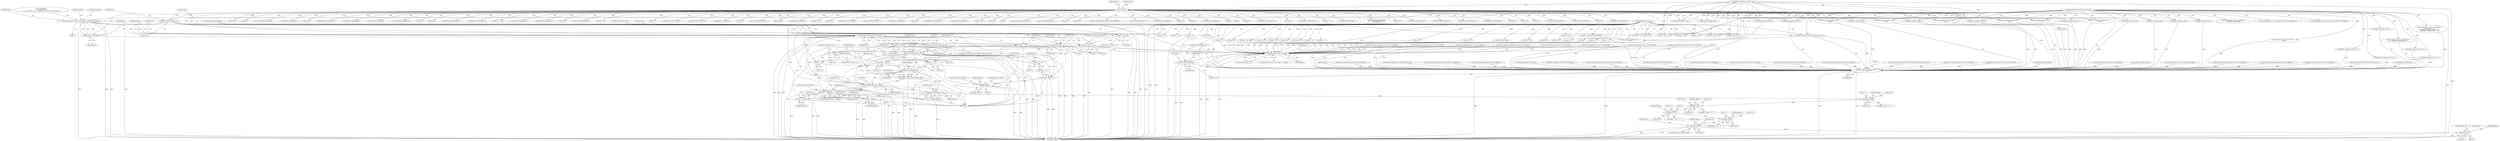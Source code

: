 digraph "0_tcpdump_ffde45acf3348f8353fb4064a1b21683ee6b5ddf@pointer" {
"1002804" [label="(Call,bgp_attr_print(ndo, atype, tptr, alen))"];
"1002667" [label="(Call,as_printf(ndo, astostr, sizeof(astostr), EXTRACT_32BITS(tptr)))"];
"1000126" [label="(MethodParameterIn,netdissect_options *ndo)"];
"1002672" [label="(Call,EXTRACT_32BITS(tptr))"];
"1000142" [label="(Call,tptr = pptr)"];
"1000128" [label="(MethodParameterIn,const u_char *pptr)"];
"1002652" [label="(Call,ND_TCHECK2(tptr[0], 4))"];
"1002744" [label="(Call,tok2str(bgp_attr_values,\n                                      \"Unknown Attribute\", atype))"];
"1002700" [label="(Call,atype = *(tptr + 1))"];
"1000127" [label="(MethodParameterIn,u_int atype)"];
"1002732" [label="(Call,tptr += alenlen)"];
"1002723" [label="(Call,len < alenlen)"];
"1002709" [label="(Call,len -= 2)"];
"1002692" [label="(Call,len < 2)"];
"1002814" [label="(Call,len -= alen)"];
"1002804" [label="(Call,bgp_attr_print(ndo, atype, tptr, alen))"];
"1002717" [label="(Call,ND_TCHECK2(tptr[0], alenlen))"];
"1002714" [label="(Call,bgp_attr_lenlen(aflags, tptr))"];
"1002696" [label="(Call,aflags = *tptr)"];
"1002686" [label="(Call,ND_TCHECK2(tptr[0], 2))"];
"1002811" [label="(Call,tptr += alen)"];
"1002674" [label="(Call,tptr+=4)"];
"1002706" [label="(Call,tptr += 2)"];
"1002712" [label="(Call,alenlen = bgp_attr_lenlen(aflags, tptr))"];
"1002727" [label="(Call,alen = bgp_attr_len(aflags, tptr))"];
"1002729" [label="(Call,bgp_attr_len(aflags, tptr))"];
"1002735" [label="(Call,len -= alenlen)"];
"1000129" [label="(MethodParameterIn,u_int len)"];
"1002677" [label="(Call,len -=4)"];
"1002658" [label="(Call,len < 4)"];
"1002803" [label="(Call,!bgp_attr_print(ndo, atype, tptr, alen))"];
"1002901" [label="(Call,ndo->ndo_vflag > 1 && len)"];
"1002909" [label="(Call,ND_TCHECK2(*pptr,len))"];
"1002913" [label="(Call,print_unknown_data(ndo, pptr, \"\n\t    \", len))"];
"1002761" [label="(Call,aflags & 0x80)"];
"1002768" [label="(Call,aflags & 0x40)"];
"1002775" [label="(Call,aflags & 0x20)"];
"1002781" [label="(Call,aflags & 0x10)"];
"1002787" [label="(Call,aflags & 0xf)"];
"1002795" [label="(Call,aflags & 0xf)"];
"1002703" [label="(Call,tptr + 1)"];
"1002804" [label="(Call,bgp_attr_print(ndo, atype, tptr, alen))"];
"1002358" [label="(Call,tptr+3)"];
"1002703" [label="(Call,tptr + 1)"];
"1002700" [label="(Call,atype = *(tptr + 1))"];
"1002769" [label="(Identifier,aflags)"];
"1002778" [label="(Literal,\"P\")"];
"1002783" [label="(Literal,0x10)"];
"1002915" [label="(Identifier,pptr)"];
"1002901" [label="(Call,ndo->ndo_vflag > 1 && len)"];
"1002062" [label="(Call,decode_multicast_vpn(ndo, tptr, buf, sizeof(buf)))"];
"1002788" [label="(Identifier,aflags)"];
"1000391" [label="(Call,len == 6)"];
"1002710" [label="(Identifier,len)"];
"1002095" [label="(Call,tptr-3)"];
"1000401" [label="(Call,as_printf(ndo, astostr, sizeof(astostr), EXTRACT_16BITS(tptr)))"];
"1002740" [label="(Identifier,ndo)"];
"1002661" [label="(ControlStructure,goto trunc;)"];
"1002806" [label="(Identifier,atype)"];
"1000909" [label="(Call,ip6addr_string(ndo, tptr+BGP_VPN_RD_LEN))"];
"1002556" [label="(Call,print_unknown_data(ndo, tptr, \"\n\t      \", tlen))"];
"1001862" [label="(Call,decode_labeled_prefix6(ndo, tptr, len, buf, sizeof(buf)))"];
"1002908" [label="(Block,)"];
"1001998" [label="(Call,decode_labeled_vpn_clnp_prefix(ndo, tptr, buf, sizeof(buf)))"];
"1001966" [label="(Call,decode_clnp_prefix(ndo, tptr, buf, sizeof(buf)))"];
"1002767" [label="(Call,aflags & 0x40 ? \"T\" : \"\")"];
"1002786" [label="(ControlStructure,if (aflags & 0xf))"];
"1000180" [label="(Call,len % 2)"];
"1002693" [label="(Identifier,len)"];
"1002894" [label="(Call,print_unknown_data(ndo, pptr, \"\n\t    \", len))"];
"1002760" [label="(Call,aflags & 0x80 ? \"O\" : \"\")"];
"1000127" [label="(MethodParameterIn,u_int atype)"];
"1002762" [label="(Identifier,aflags)"];
"1001073" [label="(Call,ND_TCHECK2(tptr[0], tlen))"];
"1000622" [label="(Call,EXTRACT_16BITS(tptr))"];
"1002436" [label="(Call,tptr+2)"];
"1002566" [label="(Call,tlen = len)"];
"1002113" [label="(Call,print_unknown_data(ndo, tptr-3, \"\n\t    \", tlen))"];
"1000362" [label="(Call,len != 0)"];
"1002768" [label="(Call,aflags & 0x40)"];
"1002695" [label="(ControlStructure,goto trunc;)"];
"1002140" [label="(Call,len % 8)"];
"1002639" [label="(Call,print_unknown_data(ndo, tptr,\"\n\t      \", length))"];
"1002435" [label="(Call,EXTRACT_24BITS(tptr+2))"];
"1002669" [label="(Identifier,astostr)"];
"1002852" [label="(Call,EXTRACT_32BITS(tptr))"];
"1002529" [label="(Call,ND_TCHECK2(tptr[0], 8))"];
"1002694" [label="(Literal,2)"];
"1000376" [label="(Call,len != 8)"];
"1001170" [label="(Call,tptr - pptr)"];
"1000573" [label="(Call,len % 4)"];
"1001432" [label="(Call,decode_labeled_prefix6(ndo, tptr, len, buf, sizeof(buf)))"];
"1000977" [label="(Call,isonsap_string(ndo, tptr, tlen))"];
"1002743" [label="(Block,)"];
"1002509" [label="(Call,ND_TCHECK2(tptr[0], 8))"];
"1002722" [label="(ControlStructure,if (len < alenlen))"];
"1002312" [label="(Call,tptr+6)"];
"1000128" [label="(MethodParameterIn,const u_char *pptr)"];
"1002724" [label="(Identifier,len)"];
"1002247" [label="(Call,tptr+2)"];
"1002780" [label="(Call,aflags & 0x10 ? \"E\" : \"\")"];
"1002923" [label="(MethodReturn,RET)"];
"1002250" [label="(Call,EXTRACT_16BITS(tptr+6))"];
"1002701" [label="(Identifier,atype)"];
"1002372" [label="(Call,EXTRACT_16BITS(tptr+2))"];
"1000815" [label="(Call,ipaddr_string(ndo, tptr+BGP_VPN_RD_LEN))"];
"1001568" [label="(Call,decode_labeled_vpn_clnp_prefix(ndo, tptr, buf, sizeof(buf)))"];
"1001097" [label="(Call,tptr += tlen)"];
"1002824" [label="(Call,len % 12)"];
"1001625" [label="(Call,tptr = pptr + len)"];
"1002223" [label="(Call,ipaddr_string(ndo, tptr+2))"];
"1002697" [label="(Identifier,aflags)"];
"1002451" [label="(Call,ND_TCHECK2(tptr[0], 8))"];
"1002574" [label="(Call,ND_TCHECK2(tptr[0], 3))"];
"1002678" [label="(Identifier,len)"];
"1002207" [label="(Call,ipaddr_string(ndo, tptr+4))"];
"1002373" [label="(Call,tptr+2)"];
"1000436" [label="(Call,len != 8)"];
"1002764" [label="(Literal,\"O\")"];
"1002682" [label="(Block,)"];
"1000153" [label="(Call,len != 1)"];
"1002302" [label="(Call,ipaddr_string(ndo, tptr+2))"];
"1001682" [label="(Call,len == BGP_MP_NLRI_MINSIZE)"];
"1001038" [label="(Call,ipaddr_string(ndo, tptr+BGP_VPN_RD_LEN+4))"];
"1000615" [label="(Call,ND_TCHECK2(tptr[0], 3))"];
"1001822" [label="(Call,decode_prefix6(ndo, tptr, len, buf, sizeof(buf)))"];
"1002732" [label="(Call,tptr += alenlen)"];
"1000542" [label="(Call,tptr +=4)"];
"1000206" [label="(Call,tptr < pptr + len)"];
"1002812" [label="(Identifier,tptr)"];
"1002873" [label="(Call,len -= 12)"];
"1002814" [label="(Call,len -= alen)"];
"1002816" [label="(Identifier,alen)"];
"1002652" [label="(Call,ND_TCHECK2(tptr[0], 4))"];
"1002319" [label="(Call,tptr+7)"];
"1002838" [label="(Call,len > 0)"];
"1002203" [label="(Call,EXTRACT_32BITS(tptr+4))"];
"1002412" [label="(Call,ND_TCHECK2(tptr[0], 5))"];
"1002713" [label="(Identifier,alenlen)"];
"1000461" [label="(Call,EXTRACT_32BITS(tptr))"];
"1002290" [label="(Call,tptr+2)"];
"1000421" [label="(Call,as_printf(ndo, astostr, sizeof(astostr),\n\t\t\tEXTRACT_32BITS(tptr)))"];
"1000587" [label="(Call,ND_TCHECK2(tptr[0], 4))"];
"1002723" [label="(Call,len < alenlen)"];
"1002520" [label="(Call,ipaddr_string(ndo, tptr))"];
"1002745" [label="(Identifier,bgp_attr_values)"];
"1000144" [label="(Identifier,pptr)"];
"1001649" [label="(Call,EXTRACT_16BITS(tptr))"];
"1002774" [label="(Call,aflags & 0x20 ? \"P\" : \"\")"];
"1001750" [label="(Call,decode_labeled_prefix4(ndo, tptr, len, buf, sizeof(buf)))"];
"1002706" [label="(Call,tptr += 2)"];
"1002811" [label="(Call,tptr += alen)"];
"1001536" [label="(Call,decode_clnp_prefix(ndo, tptr, buf, sizeof(buf)))"];
"1001296" [label="(Call,decode_rt_routing_info(ndo, tptr, buf, sizeof(buf)))"];
"1002790" [label="(Call,ND_PRINT((ndo, \"+%x\", aflags & 0xf)))"];
"1001696" [label="(Call,tptr - pptr)"];
"1002125" [label="(Call,pptr + len)"];
"1002691" [label="(ControlStructure,if (len < 2))"];
"1002727" [label="(Call,alen = bgp_attr_len(aflags, tptr))"];
"1002737" [label="(Identifier,alenlen)"];
"1001264" [label="(Call,decode_labeled_vpn_prefix4(ndo, tptr, buf, sizeof(buf)))"];
"1002784" [label="(Literal,\"E\")"];
"1000428" [label="(Call,ipaddr_string(ndo, tptr + 4))"];
"1001472" [label="(Call,decode_labeled_vpn_prefix6(ndo, tptr, buf, sizeof(buf)))"];
"1002382" [label="(Call,print_unknown_data(ndo, tptr, \"\n\t      \", 8))"];
"1002440" [label="(Call,tptr +=5)"];
"1002675" [label="(Identifier,tptr)"];
"1002670" [label="(Call,sizeof(astostr))"];
"1000150" [label="(Block,)"];
"1000200" [label="(Call,bgp_attr_get_as_size(ndo, atype, pptr, len))"];
"1002199" [label="(Call,tptr+2)"];
"1002785" [label="(Literal,\"\")"];
"1000493" [label="(Call,EXTRACT_32BITS(tptr))"];
"1002746" [label="(Literal,\"Unknown Attribute\")"];
"1002916" [label="(Literal,\"\n\t    \")"];
"1002155" [label="(Call,ND_TCHECK2(tptr[0], 2))"];
"1002717" [label="(Call,ND_TCHECK2(tptr[0], alenlen))"];
"1002677" [label="(Call,len -=4)"];
"1001018" [label="(Call,isonsap_string(ndo, tptr+BGP_VPN_RD_LEN,tlen-BGP_VPN_RD_LEN))"];
"1002698" [label="(Call,*tptr)"];
"1001328" [label="(Call,decode_multicast_vpn(ndo, tptr, buf, sizeof(buf)))"];
"1002765" [label="(Literal,\"\")"];
"1002793" [label="(Block,)"];
"1002796" [label="(Identifier,aflags)"];
"1002808" [label="(Identifier,alen)"];
"1001934" [label="(Call,decode_labeled_vpn_l2(ndo, tptr, buf, sizeof(buf)))"];
"1002744" [label="(Call,tok2str(bgp_attr_values,\n                                      \"Unknown Attribute\", atype))"];
"1002288" [label="(Call,ipaddr_string(ndo, tptr+2))"];
"1002787" [label="(Call,aflags & 0xf)"];
"1000682" [label="(Call,print_unknown_data(ndo, tptr, \"\n\t    \", tlen))"];
"1002747" [label="(Identifier,atype)"];
"1000357" [label="(Call,EXTRACT_32BITS(tptr))"];
"1002803" [label="(Call,!bgp_attr_print(ndo, atype, tptr, alen))"];
"1002805" [label="(Identifier,ndo)"];
"1000143" [label="(Identifier,tptr)"];
"1002225" [label="(Call,tptr+2)"];
"1002246" [label="(Call,EXTRACT_32BITS(tptr+2))"];
"1000126" [label="(MethodParameterIn,netdissect_options *ndo)"];
"1000373" [label="(Call,len != 6)"];
"1002690" [label="(Literal,2)"];
"1002736" [label="(Identifier,len)"];
"1002900" [label="(ControlStructure,if (ndo->ndo_vflag > 1 && len))"];
"1001184" [label="(Call,decode_prefix4(ndo, tptr, len, buf, sizeof(buf)))"];
"1002763" [label="(Literal,0x80)"];
"1002472" [label="(Call,ND_TCHECK2(tptr[0], 8))"];
"1002815" [label="(Identifier,len)"];
"1002681" [label="(Identifier,len)"];
"1002391" [label="(Call,tptr +=8)"];
"1001694" [label="(Call,len - (tptr - pptr))"];
"1002907" [label="(Identifier,len)"];
"1002261" [label="(Call,tptr+2)"];
"1000130" [label="(Block,)"];
"1000385" [label="(Call,ND_TCHECK2(tptr[0], len))"];
"1002656" [label="(Literal,4)"];
"1000142" [label="(Call,tptr = pptr)"];
"1000312" [label="(Call,len != 4)"];
"1000767" [label="(Call,ipaddr_string(ndo, tptr))"];
"1000463" [label="(Call,ipaddr_string(ndo, tptr + 4))"];
"1002912" [label="(Identifier,len)"];
"1002807" [label="(Identifier,tptr)"];
"1002486" [label="(Call,ipaddr_string(ndo, tptr+4))"];
"1000663" [label="(Call,ND_TCHECK2(tptr[0], tlen))"];
"1000486" [label="(Call,ND_TCHECK2(tptr[0], 4))"];
"1002653" [label="(Call,tptr[0])"];
"1002810" [label="(Literal,0)"];
"1002304" [label="(Call,tptr+2)"];
"1002586" [label="(Call,tptr+1)"];
"1002775" [label="(Call,aflags & 0x20)"];
"1002241" [label="(Call,as_printf(ndo, astostr, sizeof(astostr),\n\t\t\t    EXTRACT_32BITS(tptr+2)))"];
"1002686" [label="(Call,ND_TCHECK2(tptr[0], 2))"];
"1002465" [label="(Call,ipaddr_string(ndo, tptr+4))"];
"1002705" [label="(Literal,1)"];
"1001642" [label="(Call,ND_TCHECK2(tptr[0], BGP_MP_NLRI_MINSIZE))"];
"1002493" [label="(Call,ND_TCHECK2(tptr[0], 4))"];
"1002725" [label="(Identifier,alenlen)"];
"1000426" [label="(Call,EXTRACT_32BITS(tptr))"];
"1002664" [label="(Identifier,ndo)"];
"1002911" [label="(Identifier,pptr)"];
"1002910" [label="(Call,*pptr)"];
"1002251" [label="(Call,tptr+6)"];
"1002402" [label="(Call,tptr+1)"];
"1002914" [label="(Identifier,ndo)"];
"1002917" [label="(Identifier,len)"];
"1002781" [label="(Call,aflags & 0x10)"];
"1000129" [label="(MethodParameterIn,u_int len)"];
"1002711" [label="(Literal,2)"];
"1000190" [label="(Call,!len)"];
"1002749" [label="(Identifier,atype)"];
"1000408" [label="(Call,ipaddr_string(ndo, tptr + 2))"];
"1001092" [label="(Call,print_unknown_data(ndo, tptr, \"\n\t    \", tlen))"];
"1002503" [label="(Call,ipaddr_string(ndo, tptr))"];
"1000208" [label="(Call,pptr + len)"];
"1000548" [label="(Call,len != 4)"];
"1002462" [label="(Call,ipaddr_string(ndo, tptr))"];
"1002733" [label="(Identifier,tptr)"];
"1002409" [label="(Call,tlen = len)"];
"1000406" [label="(Call,EXTRACT_16BITS(tptr))"];
"1001710" [label="(Call,decode_prefix4(ndo, tptr, len, buf, sizeof(buf)))"];
"1002644" [label="(Call,tptr += length)"];
"1001392" [label="(Call,decode_prefix6(ndo, tptr, len, buf, sizeof(buf)))"];
"1002679" [label="(Literal,4)"];
"1002704" [label="(Identifier,tptr)"];
"1001617" [label="(Call,print_unknown_data(ndo, tptr, \"\n\t    \", tlen))"];
"1002353" [label="(Call,tptr+2)"];
"1002792" [label="(Identifier,ndo)"];
"1002913" [label="(Call,print_unknown_data(ndo, pptr, \"\n\t    \", len))"];
"1002865" [label="(Call,len > 12)"];
"1002718" [label="(Call,tptr[0])"];
"1002672" [label="(Call,EXTRACT_32BITS(tptr))"];
"1002729" [label="(Call,bgp_attr_len(aflags, tptr))"];
"1001360" [label="(Call,decode_mdt_vpn_nlri(ndo, tptr, buf, sizeof(buf)))"];
"1002228" [label="(Call,EXTRACT_16BITS(tptr+6))"];
"1002708" [label="(Literal,2)"];
"1000955" [label="(Call,ipaddr_string(ndo, tptr))"];
"1002772" [label="(Literal,\"\")"];
"1002665" [label="(Block,)"];
"1001224" [label="(Call,decode_labeled_prefix4(ndo, tptr, len, buf, sizeof(buf)))"];
"1002731" [label="(Identifier,tptr)"];
"1002821" [label="(Call,len == 0)"];
"1002696" [label="(Call,aflags = *tptr)"];
"1002797" [label="(Literal,0xf)"];
"1002800" [label="(Identifier,ndo)"];
"1002770" [label="(Literal,0x40)"];
"1002707" [label="(Identifier,tptr)"];
"1002668" [label="(Identifier,ndo)"];
"1002335" [label="(Call,tptr+6)"];
"1000338" [label="(Call,len != 4)"];
"1000146" [label="(Identifier,tlen)"];
"1002260" [label="(Call,EXTRACT_32BITS(tptr+2))"];
"1002909" [label="(Call,ND_TCHECK2(*pptr,len))"];
"1002659" [label="(Identifier,len)"];
"1002687" [label="(Call,tptr[0])"];
"1002540" [label="(Call,ipaddr_string(ndo, tptr))"];
"1001627" [label="(Call,pptr + len)"];
"1002709" [label="(Call,len -= 2)"];
"1002657" [label="(ControlStructure,if (len < 4))"];
"1002589" [label="(Call,tptr += 3)"];
"1002673" [label="(Identifier,tptr)"];
"1001504" [label="(Call,decode_labeled_vpn_l2(ndo, tptr, buf, sizeof(buf)))"];
"1000456" [label="(Call,as_printf(ndo, astostr, sizeof(astostr), EXTRACT_32BITS(tptr)))"];
"1002162" [label="(Call,EXTRACT_16BITS(tptr))"];
"1002658" [label="(Call,len < 4)"];
"1002902" [label="(Call,ndo->ndo_vflag > 1)"];
"1002777" [label="(Literal,0x20)"];
"1002676" [label="(Literal,4)"];
"1000471" [label="(Call,len % 4)"];
"1002702" [label="(Call,*(tptr + 1))"];
"1002919" [label="(Literal,1)"];
"1000170" [label="(Call,tok2str(bgp_origin_values,\n\t\t\t\t\t\t\"Unknown Origin Typecode\",\n\t\t\t\t\t\ttptr[0]))"];
"1000145" [label="(Call,tlen=len)"];
"1002204" [label="(Call,tptr+4)"];
"1002715" [label="(Identifier,aflags)"];
"1000347" [label="(Call,ND_TCHECK2(tptr[0], 4))"];
"1000557" [label="(Call,ND_TCHECK2(tptr[0], 4))"];
"1002662" [label="(Call,ND_PRINT((ndo, \"\n\t    Origin AS: %s\",\n\t\t    as_printf(ndo, astostr, sizeof(astostr), EXTRACT_32BITS(tptr)))))"];
"1002714" [label="(Call,bgp_attr_lenlen(aflags, tptr))"];
"1002483" [label="(Call,ipaddr_string(ndo, tptr))"];
"1002585" [label="(Call,EXTRACT_16BITS(tptr+1))"];
"1002730" [label="(Identifier,aflags)"];
"1002198" [label="(Call,EXTRACT_16BITS(tptr+2))"];
"1002716" [label="(Identifier,tptr)"];
"1002726" [label="(ControlStructure,goto trunc;)"];
"1002735" [label="(Call,len -= alenlen)"];
"1000258" [label="(Call,as_printf(ndo, astostr, sizeof(astostr),\n\t\t\t\tas_size == 2 ?\n\t\t\t\tEXTRACT_16BITS(&tptr[2 + i]) :\n\t\t\t\tEXTRACT_32BITS(&tptr[2 + i])))"];
"1001790" [label="(Call,decode_labeled_vpn_prefix4(ndo, tptr, buf, sizeof(buf)))"];
"1002719" [label="(Identifier,tptr)"];
"1001902" [label="(Call,decode_labeled_vpn_prefix6(ndo, tptr, buf, sizeof(buf)))"];
"1002123" [label="(Call,tptr = pptr + len)"];
"1001168" [label="(Call,len - (tptr - pptr))"];
"1002728" [label="(Identifier,alen)"];
"1002667" [label="(Call,as_printf(ndo, astostr, sizeof(astostr), EXTRACT_32BITS(tptr)))"];
"1002721" [label="(Identifier,alenlen)"];
"1002712" [label="(Call,alenlen = bgp_attr_lenlen(aflags, tptr))"];
"1002789" [label="(Literal,0xf)"];
"1002795" [label="(Call,aflags & 0xf)"];
"1002802" [label="(ControlStructure,if (!bgp_attr_print(ndo, atype, tptr, alen)))"];
"1002030" [label="(Call,decode_mdt_vpn_nlri(ndo, tptr, buf, sizeof(buf)))"];
"1002771" [label="(Literal,\"T\")"];
"1002782" [label="(Identifier,aflags)"];
"1002329" [label="(Call,tptr+6)"];
"1002674" [label="(Call,tptr+=4)"];
"1002692" [label="(Call,len < 2)"];
"1002761" [label="(Call,aflags & 0x80)"];
"1002779" [label="(Literal,\"\")"];
"1000598" [label="(Call,ipaddr_string(ndo, tptr))"];
"1002209" [label="(Call,tptr+4)"];
"1002362" [label="(Call,tptr+4)"];
"1002660" [label="(Literal,4)"];
"1000445" [label="(Call,ND_TCHECK2(tptr[0], 8))"];
"1000321" [label="(Call,ND_TCHECK2(tptr[0], 4))"];
"1001058" [label="(Call,ip6addr_string(ndo, tptr+BGP_VPN_RD_LEN+3))"];
"1002229" [label="(Call,tptr+6)"];
"1002361" [label="(Call,EXTRACT_16BITS(tptr+4))"];
"1002776" [label="(Identifier,aflags)"];
"1000331" [label="(Call,ipaddr_string(ndo, tptr))"];
"1000861" [label="(Call,ip6addr_string(ndo, tptr))"];
"1000567" [label="(Call,ipaddr_string(ndo, tptr))"];
"1002813" [label="(Identifier,alen)"];
"1002878" [label="(Call,ND_TCHECK2(*pptr,len))"];
"1002734" [label="(Identifier,alenlen)"];
"1002804" -> "1002803"  [label="AST: "];
"1002804" -> "1002808"  [label="CFG: "];
"1002805" -> "1002804"  [label="AST: "];
"1002806" -> "1002804"  [label="AST: "];
"1002807" -> "1002804"  [label="AST: "];
"1002808" -> "1002804"  [label="AST: "];
"1002803" -> "1002804"  [label="CFG: "];
"1002804" -> "1002923"  [label="DDG: "];
"1002804" -> "1002923"  [label="DDG: "];
"1002804" -> "1002923"  [label="DDG: "];
"1002804" -> "1002923"  [label="DDG: "];
"1002804" -> "1002803"  [label="DDG: "];
"1002804" -> "1002803"  [label="DDG: "];
"1002804" -> "1002803"  [label="DDG: "];
"1002804" -> "1002803"  [label="DDG: "];
"1002667" -> "1002804"  [label="DDG: "];
"1000126" -> "1002804"  [label="DDG: "];
"1002744" -> "1002804"  [label="DDG: "];
"1000127" -> "1002804"  [label="DDG: "];
"1002732" -> "1002804"  [label="DDG: "];
"1002717" -> "1002804"  [label="DDG: "];
"1002727" -> "1002804"  [label="DDG: "];
"1002804" -> "1002811"  [label="DDG: "];
"1002804" -> "1002811"  [label="DDG: "];
"1002804" -> "1002814"  [label="DDG: "];
"1002804" -> "1002913"  [label="DDG: "];
"1002667" -> "1002665"  [label="AST: "];
"1002667" -> "1002672"  [label="CFG: "];
"1002668" -> "1002667"  [label="AST: "];
"1002669" -> "1002667"  [label="AST: "];
"1002670" -> "1002667"  [label="AST: "];
"1002672" -> "1002667"  [label="AST: "];
"1002662" -> "1002667"  [label="CFG: "];
"1002667" -> "1002923"  [label="DDG: "];
"1002667" -> "1002923"  [label="DDG: "];
"1002667" -> "1002923"  [label="DDG: "];
"1002667" -> "1002923"  [label="DDG: "];
"1000126" -> "1002667"  [label="DDG: "];
"1002672" -> "1002667"  [label="DDG: "];
"1002667" -> "1002913"  [label="DDG: "];
"1000126" -> "1000125"  [label="AST: "];
"1000126" -> "1002923"  [label="DDG: "];
"1000126" -> "1000200"  [label="DDG: "];
"1000126" -> "1000258"  [label="DDG: "];
"1000126" -> "1000331"  [label="DDG: "];
"1000126" -> "1000401"  [label="DDG: "];
"1000126" -> "1000408"  [label="DDG: "];
"1000126" -> "1000421"  [label="DDG: "];
"1000126" -> "1000428"  [label="DDG: "];
"1000126" -> "1000456"  [label="DDG: "];
"1000126" -> "1000463"  [label="DDG: "];
"1000126" -> "1000567"  [label="DDG: "];
"1000126" -> "1000598"  [label="DDG: "];
"1000126" -> "1000682"  [label="DDG: "];
"1000126" -> "1001092"  [label="DDG: "];
"1000126" -> "1001617"  [label="DDG: "];
"1000126" -> "1002113"  [label="DDG: "];
"1000126" -> "1002207"  [label="DDG: "];
"1000126" -> "1002223"  [label="DDG: "];
"1000126" -> "1002241"  [label="DDG: "];
"1000126" -> "1002288"  [label="DDG: "];
"1000126" -> "1002302"  [label="DDG: "];
"1000126" -> "1002382"  [label="DDG: "];
"1000126" -> "1002462"  [label="DDG: "];
"1000126" -> "1002465"  [label="DDG: "];
"1000126" -> "1002483"  [label="DDG: "];
"1000126" -> "1002486"  [label="DDG: "];
"1000126" -> "1002503"  [label="DDG: "];
"1000126" -> "1002520"  [label="DDG: "];
"1000126" -> "1002540"  [label="DDG: "];
"1000126" -> "1002556"  [label="DDG: "];
"1000126" -> "1002639"  [label="DDG: "];
"1000126" -> "1002894"  [label="DDG: "];
"1000126" -> "1002913"  [label="DDG: "];
"1002672" -> "1002673"  [label="CFG: "];
"1002673" -> "1002672"  [label="AST: "];
"1000142" -> "1002672"  [label="DDG: "];
"1002652" -> "1002672"  [label="DDG: "];
"1002672" -> "1002674"  [label="DDG: "];
"1000142" -> "1000130"  [label="AST: "];
"1000142" -> "1000144"  [label="CFG: "];
"1000143" -> "1000142"  [label="AST: "];
"1000144" -> "1000142"  [label="AST: "];
"1000146" -> "1000142"  [label="CFG: "];
"1000142" -> "1002923"  [label="DDG: "];
"1000142" -> "1002923"  [label="DDG: "];
"1000128" -> "1000142"  [label="DDG: "];
"1000142" -> "1000170"  [label="DDG: "];
"1000142" -> "1000206"  [label="DDG: "];
"1000142" -> "1000321"  [label="DDG: "];
"1000142" -> "1000331"  [label="DDG: "];
"1000142" -> "1000347"  [label="DDG: "];
"1000142" -> "1000357"  [label="DDG: "];
"1000142" -> "1000385"  [label="DDG: "];
"1000142" -> "1000406"  [label="DDG: "];
"1000142" -> "1000426"  [label="DDG: "];
"1000142" -> "1000445"  [label="DDG: "];
"1000142" -> "1000461"  [label="DDG: "];
"1000142" -> "1000486"  [label="DDG: "];
"1000142" -> "1000493"  [label="DDG: "];
"1000142" -> "1000542"  [label="DDG: "];
"1000142" -> "1000557"  [label="DDG: "];
"1000142" -> "1000567"  [label="DDG: "];
"1000142" -> "1000587"  [label="DDG: "];
"1000142" -> "1000598"  [label="DDG: "];
"1000142" -> "1000615"  [label="DDG: "];
"1000142" -> "1000622"  [label="DDG: "];
"1000142" -> "1000663"  [label="DDG: "];
"1000142" -> "1000682"  [label="DDG: "];
"1000142" -> "1001073"  [label="DDG: "];
"1000142" -> "1001092"  [label="DDG: "];
"1000142" -> "1001097"  [label="DDG: "];
"1000142" -> "1001617"  [label="DDG: "];
"1000142" -> "1001642"  [label="DDG: "];
"1000142" -> "1001649"  [label="DDG: "];
"1000142" -> "1002095"  [label="DDG: "];
"1000142" -> "1002155"  [label="DDG: "];
"1000142" -> "1002162"  [label="DDG: "];
"1000142" -> "1002198"  [label="DDG: "];
"1000142" -> "1002199"  [label="DDG: "];
"1000142" -> "1002203"  [label="DDG: "];
"1000142" -> "1002204"  [label="DDG: "];
"1000142" -> "1002207"  [label="DDG: "];
"1000142" -> "1002209"  [label="DDG: "];
"1000142" -> "1002223"  [label="DDG: "];
"1000142" -> "1002225"  [label="DDG: "];
"1000142" -> "1002228"  [label="DDG: "];
"1000142" -> "1002229"  [label="DDG: "];
"1000142" -> "1002246"  [label="DDG: "];
"1000142" -> "1002247"  [label="DDG: "];
"1000142" -> "1002250"  [label="DDG: "];
"1000142" -> "1002251"  [label="DDG: "];
"1000142" -> "1002260"  [label="DDG: "];
"1000142" -> "1002261"  [label="DDG: "];
"1000142" -> "1002288"  [label="DDG: "];
"1000142" -> "1002290"  [label="DDG: "];
"1000142" -> "1002302"  [label="DDG: "];
"1000142" -> "1002304"  [label="DDG: "];
"1000142" -> "1002312"  [label="DDG: "];
"1000142" -> "1002319"  [label="DDG: "];
"1000142" -> "1002329"  [label="DDG: "];
"1000142" -> "1002335"  [label="DDG: "];
"1000142" -> "1002353"  [label="DDG: "];
"1000142" -> "1002358"  [label="DDG: "];
"1000142" -> "1002361"  [label="DDG: "];
"1000142" -> "1002362"  [label="DDG: "];
"1000142" -> "1002372"  [label="DDG: "];
"1000142" -> "1002373"  [label="DDG: "];
"1000142" -> "1002382"  [label="DDG: "];
"1000142" -> "1002391"  [label="DDG: "];
"1000142" -> "1002402"  [label="DDG: "];
"1000142" -> "1002412"  [label="DDG: "];
"1000142" -> "1002435"  [label="DDG: "];
"1000142" -> "1002436"  [label="DDG: "];
"1000142" -> "1002440"  [label="DDG: "];
"1000142" -> "1002451"  [label="DDG: "];
"1000142" -> "1002462"  [label="DDG: "];
"1000142" -> "1002472"  [label="DDG: "];
"1000142" -> "1002483"  [label="DDG: "];
"1000142" -> "1002493"  [label="DDG: "];
"1000142" -> "1002503"  [label="DDG: "];
"1000142" -> "1002509"  [label="DDG: "];
"1000142" -> "1002520"  [label="DDG: "];
"1000142" -> "1002529"  [label="DDG: "];
"1000142" -> "1002540"  [label="DDG: "];
"1000142" -> "1002556"  [label="DDG: "];
"1000142" -> "1002574"  [label="DDG: "];
"1000142" -> "1002585"  [label="DDG: "];
"1000142" -> "1002586"  [label="DDG: "];
"1000142" -> "1002589"  [label="DDG: "];
"1000142" -> "1002639"  [label="DDG: "];
"1000142" -> "1002644"  [label="DDG: "];
"1000142" -> "1002652"  [label="DDG: "];
"1000142" -> "1002852"  [label="DDG: "];
"1000128" -> "1000125"  [label="AST: "];
"1000128" -> "1002923"  [label="DDG: "];
"1000128" -> "1000200"  [label="DDG: "];
"1000128" -> "1000206"  [label="DDG: "];
"1000128" -> "1000208"  [label="DDG: "];
"1000128" -> "1001170"  [label="DDG: "];
"1000128" -> "1001625"  [label="DDG: "];
"1000128" -> "1001627"  [label="DDG: "];
"1000128" -> "1001696"  [label="DDG: "];
"1000128" -> "1002123"  [label="DDG: "];
"1000128" -> "1002125"  [label="DDG: "];
"1000128" -> "1002894"  [label="DDG: "];
"1000128" -> "1002913"  [label="DDG: "];
"1002652" -> "1000150"  [label="AST: "];
"1002652" -> "1002656"  [label="CFG: "];
"1002653" -> "1002652"  [label="AST: "];
"1002656" -> "1002652"  [label="AST: "];
"1002659" -> "1002652"  [label="CFG: "];
"1002652" -> "1002923"  [label="DDG: "];
"1002652" -> "1002923"  [label="DDG: "];
"1002652" -> "1002674"  [label="DDG: "];
"1002652" -> "1002686"  [label="DDG: "];
"1002744" -> "1002743"  [label="AST: "];
"1002744" -> "1002747"  [label="CFG: "];
"1002745" -> "1002744"  [label="AST: "];
"1002746" -> "1002744"  [label="AST: "];
"1002747" -> "1002744"  [label="AST: "];
"1002749" -> "1002744"  [label="CFG: "];
"1002744" -> "1002923"  [label="DDG: "];
"1002744" -> "1002923"  [label="DDG: "];
"1002700" -> "1002744"  [label="DDG: "];
"1000127" -> "1002744"  [label="DDG: "];
"1002700" -> "1002682"  [label="AST: "];
"1002700" -> "1002702"  [label="CFG: "];
"1002701" -> "1002700"  [label="AST: "];
"1002702" -> "1002700"  [label="AST: "];
"1002707" -> "1002700"  [label="CFG: "];
"1002700" -> "1002923"  [label="DDG: "];
"1002700" -> "1002923"  [label="DDG: "];
"1000127" -> "1002700"  [label="DDG: "];
"1000127" -> "1000125"  [label="AST: "];
"1000127" -> "1002923"  [label="DDG: "];
"1000127" -> "1000200"  [label="DDG: "];
"1002732" -> "1002682"  [label="AST: "];
"1002732" -> "1002734"  [label="CFG: "];
"1002733" -> "1002732"  [label="AST: "];
"1002734" -> "1002732"  [label="AST: "];
"1002736" -> "1002732"  [label="CFG: "];
"1002723" -> "1002732"  [label="DDG: "];
"1002729" -> "1002732"  [label="DDG: "];
"1002717" -> "1002732"  [label="DDG: "];
"1002723" -> "1002722"  [label="AST: "];
"1002723" -> "1002725"  [label="CFG: "];
"1002724" -> "1002723"  [label="AST: "];
"1002725" -> "1002723"  [label="AST: "];
"1002726" -> "1002723"  [label="CFG: "];
"1002728" -> "1002723"  [label="CFG: "];
"1002723" -> "1002923"  [label="DDG: "];
"1002723" -> "1002923"  [label="DDG: "];
"1002723" -> "1002923"  [label="DDG: "];
"1002709" -> "1002723"  [label="DDG: "];
"1000129" -> "1002723"  [label="DDG: "];
"1002717" -> "1002723"  [label="DDG: "];
"1002723" -> "1002735"  [label="DDG: "];
"1002723" -> "1002735"  [label="DDG: "];
"1002709" -> "1002682"  [label="AST: "];
"1002709" -> "1002711"  [label="CFG: "];
"1002710" -> "1002709"  [label="AST: "];
"1002711" -> "1002709"  [label="AST: "];
"1002713" -> "1002709"  [label="CFG: "];
"1002692" -> "1002709"  [label="DDG: "];
"1000129" -> "1002709"  [label="DDG: "];
"1002692" -> "1002691"  [label="AST: "];
"1002692" -> "1002694"  [label="CFG: "];
"1002693" -> "1002692"  [label="AST: "];
"1002694" -> "1002692"  [label="AST: "];
"1002695" -> "1002692"  [label="CFG: "];
"1002697" -> "1002692"  [label="CFG: "];
"1002692" -> "1002923"  [label="DDG: "];
"1002692" -> "1002923"  [label="DDG: "];
"1002814" -> "1002692"  [label="DDG: "];
"1002677" -> "1002692"  [label="DDG: "];
"1000129" -> "1002692"  [label="DDG: "];
"1002814" -> "1002682"  [label="AST: "];
"1002814" -> "1002816"  [label="CFG: "];
"1002815" -> "1002814"  [label="AST: "];
"1002816" -> "1002814"  [label="AST: "];
"1002681" -> "1002814"  [label="CFG: "];
"1002814" -> "1002923"  [label="DDG: "];
"1002735" -> "1002814"  [label="DDG: "];
"1000129" -> "1002814"  [label="DDG: "];
"1002814" -> "1002901"  [label="DDG: "];
"1002717" -> "1002682"  [label="AST: "];
"1002717" -> "1002721"  [label="CFG: "];
"1002718" -> "1002717"  [label="AST: "];
"1002721" -> "1002717"  [label="AST: "];
"1002724" -> "1002717"  [label="CFG: "];
"1002717" -> "1002923"  [label="DDG: "];
"1002717" -> "1002923"  [label="DDG: "];
"1002717" -> "1002686"  [label="DDG: "];
"1002714" -> "1002717"  [label="DDG: "];
"1002686" -> "1002717"  [label="DDG: "];
"1002712" -> "1002717"  [label="DDG: "];
"1002717" -> "1002729"  [label="DDG: "];
"1002717" -> "1002811"  [label="DDG: "];
"1002714" -> "1002712"  [label="AST: "];
"1002714" -> "1002716"  [label="CFG: "];
"1002715" -> "1002714"  [label="AST: "];
"1002716" -> "1002714"  [label="AST: "];
"1002712" -> "1002714"  [label="CFG: "];
"1002714" -> "1002923"  [label="DDG: "];
"1002714" -> "1002923"  [label="DDG: "];
"1002714" -> "1002712"  [label="DDG: "];
"1002714" -> "1002712"  [label="DDG: "];
"1002696" -> "1002714"  [label="DDG: "];
"1002706" -> "1002714"  [label="DDG: "];
"1002686" -> "1002714"  [label="DDG: "];
"1002714" -> "1002729"  [label="DDG: "];
"1002714" -> "1002729"  [label="DDG: "];
"1002696" -> "1002682"  [label="AST: "];
"1002696" -> "1002698"  [label="CFG: "];
"1002697" -> "1002696"  [label="AST: "];
"1002698" -> "1002696"  [label="AST: "];
"1002701" -> "1002696"  [label="CFG: "];
"1002696" -> "1002923"  [label="DDG: "];
"1002686" -> "1002696"  [label="DDG: "];
"1002686" -> "1002682"  [label="AST: "];
"1002686" -> "1002690"  [label="CFG: "];
"1002687" -> "1002686"  [label="AST: "];
"1002690" -> "1002686"  [label="AST: "];
"1002693" -> "1002686"  [label="CFG: "];
"1002686" -> "1002923"  [label="DDG: "];
"1002686" -> "1002923"  [label="DDG: "];
"1002811" -> "1002686"  [label="DDG: "];
"1002674" -> "1002686"  [label="DDG: "];
"1002686" -> "1002703"  [label="DDG: "];
"1002686" -> "1002706"  [label="DDG: "];
"1002811" -> "1002682"  [label="AST: "];
"1002811" -> "1002813"  [label="CFG: "];
"1002812" -> "1002811"  [label="AST: "];
"1002813" -> "1002811"  [label="AST: "];
"1002815" -> "1002811"  [label="CFG: "];
"1002811" -> "1002923"  [label="DDG: "];
"1002811" -> "1002703"  [label="DDG: "];
"1002811" -> "1002706"  [label="DDG: "];
"1002674" -> "1000150"  [label="AST: "];
"1002674" -> "1002676"  [label="CFG: "];
"1002675" -> "1002674"  [label="AST: "];
"1002676" -> "1002674"  [label="AST: "];
"1002678" -> "1002674"  [label="CFG: "];
"1002674" -> "1002923"  [label="DDG: "];
"1002674" -> "1002703"  [label="DDG: "];
"1002674" -> "1002706"  [label="DDG: "];
"1002706" -> "1002682"  [label="AST: "];
"1002706" -> "1002708"  [label="CFG: "];
"1002707" -> "1002706"  [label="AST: "];
"1002708" -> "1002706"  [label="AST: "];
"1002710" -> "1002706"  [label="CFG: "];
"1002712" -> "1002682"  [label="AST: "];
"1002713" -> "1002712"  [label="AST: "];
"1002719" -> "1002712"  [label="CFG: "];
"1002712" -> "1002923"  [label="DDG: "];
"1002727" -> "1002682"  [label="AST: "];
"1002727" -> "1002729"  [label="CFG: "];
"1002728" -> "1002727"  [label="AST: "];
"1002729" -> "1002727"  [label="AST: "];
"1002733" -> "1002727"  [label="CFG: "];
"1002727" -> "1002923"  [label="DDG: "];
"1002729" -> "1002727"  [label="DDG: "];
"1002729" -> "1002727"  [label="DDG: "];
"1002729" -> "1002731"  [label="CFG: "];
"1002730" -> "1002729"  [label="AST: "];
"1002731" -> "1002729"  [label="AST: "];
"1002729" -> "1002923"  [label="DDG: "];
"1002729" -> "1002761"  [label="DDG: "];
"1002735" -> "1002682"  [label="AST: "];
"1002735" -> "1002737"  [label="CFG: "];
"1002736" -> "1002735"  [label="AST: "];
"1002737" -> "1002735"  [label="AST: "];
"1002740" -> "1002735"  [label="CFG: "];
"1002735" -> "1002923"  [label="DDG: "];
"1002735" -> "1002923"  [label="DDG: "];
"1000129" -> "1002735"  [label="DDG: "];
"1000129" -> "1000125"  [label="AST: "];
"1000129" -> "1002923"  [label="DDG: "];
"1000129" -> "1000145"  [label="DDG: "];
"1000129" -> "1000153"  [label="DDG: "];
"1000129" -> "1000180"  [label="DDG: "];
"1000129" -> "1000190"  [label="DDG: "];
"1000129" -> "1000200"  [label="DDG: "];
"1000129" -> "1000206"  [label="DDG: "];
"1000129" -> "1000208"  [label="DDG: "];
"1000129" -> "1000312"  [label="DDG: "];
"1000129" -> "1000338"  [label="DDG: "];
"1000129" -> "1000362"  [label="DDG: "];
"1000129" -> "1000373"  [label="DDG: "];
"1000129" -> "1000376"  [label="DDG: "];
"1000129" -> "1000385"  [label="DDG: "];
"1000129" -> "1000391"  [label="DDG: "];
"1000129" -> "1000436"  [label="DDG: "];
"1000129" -> "1000471"  [label="DDG: "];
"1000129" -> "1000548"  [label="DDG: "];
"1000129" -> "1000573"  [label="DDG: "];
"1000129" -> "1001168"  [label="DDG: "];
"1000129" -> "1001625"  [label="DDG: "];
"1000129" -> "1001627"  [label="DDG: "];
"1000129" -> "1001682"  [label="DDG: "];
"1000129" -> "1001694"  [label="DDG: "];
"1000129" -> "1002123"  [label="DDG: "];
"1000129" -> "1002125"  [label="DDG: "];
"1000129" -> "1002140"  [label="DDG: "];
"1000129" -> "1002409"  [label="DDG: "];
"1000129" -> "1002566"  [label="DDG: "];
"1000129" -> "1002658"  [label="DDG: "];
"1000129" -> "1002677"  [label="DDG: "];
"1000129" -> "1002821"  [label="DDG: "];
"1000129" -> "1002824"  [label="DDG: "];
"1000129" -> "1002838"  [label="DDG: "];
"1000129" -> "1002865"  [label="DDG: "];
"1000129" -> "1002873"  [label="DDG: "];
"1000129" -> "1002878"  [label="DDG: "];
"1000129" -> "1002894"  [label="DDG: "];
"1000129" -> "1002901"  [label="DDG: "];
"1000129" -> "1002909"  [label="DDG: "];
"1000129" -> "1002913"  [label="DDG: "];
"1002677" -> "1000150"  [label="AST: "];
"1002677" -> "1002679"  [label="CFG: "];
"1002678" -> "1002677"  [label="AST: "];
"1002679" -> "1002677"  [label="AST: "];
"1002681" -> "1002677"  [label="CFG: "];
"1002658" -> "1002677"  [label="DDG: "];
"1002677" -> "1002901"  [label="DDG: "];
"1002658" -> "1002657"  [label="AST: "];
"1002658" -> "1002660"  [label="CFG: "];
"1002659" -> "1002658"  [label="AST: "];
"1002660" -> "1002658"  [label="AST: "];
"1002661" -> "1002658"  [label="CFG: "];
"1002664" -> "1002658"  [label="CFG: "];
"1002658" -> "1002923"  [label="DDG: "];
"1002658" -> "1002923"  [label="DDG: "];
"1002803" -> "1002802"  [label="AST: "];
"1002810" -> "1002803"  [label="CFG: "];
"1002812" -> "1002803"  [label="CFG: "];
"1002803" -> "1002923"  [label="DDG: "];
"1002803" -> "1002923"  [label="DDG: "];
"1002901" -> "1002900"  [label="AST: "];
"1002901" -> "1002902"  [label="CFG: "];
"1002901" -> "1002907"  [label="CFG: "];
"1002902" -> "1002901"  [label="AST: "];
"1002907" -> "1002901"  [label="AST: "];
"1002911" -> "1002901"  [label="CFG: "];
"1002919" -> "1002901"  [label="CFG: "];
"1002901" -> "1002923"  [label="DDG: "];
"1002901" -> "1002923"  [label="DDG: "];
"1002901" -> "1002923"  [label="DDG: "];
"1002902" -> "1002901"  [label="DDG: "];
"1002902" -> "1002901"  [label="DDG: "];
"1000338" -> "1002901"  [label="DDG: "];
"1000436" -> "1002901"  [label="DDG: "];
"1002878" -> "1002901"  [label="DDG: "];
"1001694" -> "1002901"  [label="DDG: "];
"1002824" -> "1002901"  [label="DDG: "];
"1000573" -> "1002901"  [label="DDG: "];
"1000153" -> "1002901"  [label="DDG: "];
"1001750" -> "1002901"  [label="DDG: "];
"1000376" -> "1002901"  [label="DDG: "];
"1001862" -> "1002901"  [label="DDG: "];
"1001822" -> "1002901"  [label="DDG: "];
"1000471" -> "1002901"  [label="DDG: "];
"1000391" -> "1002901"  [label="DDG: "];
"1001710" -> "1002901"  [label="DDG: "];
"1000312" -> "1002901"  [label="DDG: "];
"1002838" -> "1002901"  [label="DDG: "];
"1001168" -> "1002901"  [label="DDG: "];
"1000180" -> "1002901"  [label="DDG: "];
"1002821" -> "1002901"  [label="DDG: "];
"1000190" -> "1002901"  [label="DDG: "];
"1001432" -> "1002901"  [label="DDG: "];
"1001224" -> "1002901"  [label="DDG: "];
"1002140" -> "1002901"  [label="DDG: "];
"1001392" -> "1002901"  [label="DDG: "];
"1002894" -> "1002901"  [label="DDG: "];
"1000373" -> "1002901"  [label="DDG: "];
"1000548" -> "1002901"  [label="DDG: "];
"1000362" -> "1002901"  [label="DDG: "];
"1001184" -> "1002901"  [label="DDG: "];
"1000200" -> "1002901"  [label="DDG: "];
"1002901" -> "1002909"  [label="DDG: "];
"1002909" -> "1002908"  [label="AST: "];
"1002909" -> "1002912"  [label="CFG: "];
"1002910" -> "1002909"  [label="AST: "];
"1002912" -> "1002909"  [label="AST: "];
"1002914" -> "1002909"  [label="CFG: "];
"1002909" -> "1002923"  [label="DDG: "];
"1002909" -> "1002923"  [label="DDG: "];
"1002878" -> "1002909"  [label="DDG: "];
"1002909" -> "1002913"  [label="DDG: "];
"1002913" -> "1002908"  [label="AST: "];
"1002913" -> "1002917"  [label="CFG: "];
"1002914" -> "1002913"  [label="AST: "];
"1002915" -> "1002913"  [label="AST: "];
"1002916" -> "1002913"  [label="AST: "];
"1002917" -> "1002913"  [label="AST: "];
"1002919" -> "1002913"  [label="CFG: "];
"1002913" -> "1002923"  [label="DDG: "];
"1002913" -> "1002923"  [label="DDG: "];
"1002913" -> "1002923"  [label="DDG: "];
"1002913" -> "1002923"  [label="DDG: "];
"1000598" -> "1002913"  [label="DDG: "];
"1000331" -> "1002913"  [label="DDG: "];
"1001018" -> "1002913"  [label="DDG: "];
"1001092" -> "1002913"  [label="DDG: "];
"1000977" -> "1002913"  [label="DDG: "];
"1002503" -> "1002913"  [label="DDG: "];
"1001264" -> "1002913"  [label="DDG: "];
"1000258" -> "1002913"  [label="DDG: "];
"1002113" -> "1002913"  [label="DDG: "];
"1002223" -> "1002913"  [label="DDG: "];
"1002894" -> "1002913"  [label="DDG: "];
"1002894" -> "1002913"  [label="DDG: "];
"1000815" -> "1002913"  [label="DDG: "];
"1002540" -> "1002913"  [label="DDG: "];
"1001432" -> "1002913"  [label="DDG: "];
"1000200" -> "1002913"  [label="DDG: "];
"1000200" -> "1002913"  [label="DDG: "];
"1001862" -> "1002913"  [label="DDG: "];
"1001392" -> "1002913"  [label="DDG: "];
"1002486" -> "1002913"  [label="DDG: "];
"1001184" -> "1002913"  [label="DDG: "];
"1000567" -> "1002913"  [label="DDG: "];
"1001328" -> "1002913"  [label="DDG: "];
"1000408" -> "1002913"  [label="DDG: "];
"1002241" -> "1002913"  [label="DDG: "];
"1001568" -> "1002913"  [label="DDG: "];
"1000682" -> "1002913"  [label="DDG: "];
"1002465" -> "1002913"  [label="DDG: "];
"1001750" -> "1002913"  [label="DDG: "];
"1001822" -> "1002913"  [label="DDG: "];
"1002030" -> "1002913"  [label="DDG: "];
"1001472" -> "1002913"  [label="DDG: "];
"1002382" -> "1002913"  [label="DDG: "];
"1001536" -> "1002913"  [label="DDG: "];
"1001934" -> "1002913"  [label="DDG: "];
"1002207" -> "1002913"  [label="DDG: "];
"1001998" -> "1002913"  [label="DDG: "];
"1002062" -> "1002913"  [label="DDG: "];
"1000909" -> "1002913"  [label="DDG: "];
"1001224" -> "1002913"  [label="DDG: "];
"1000463" -> "1002913"  [label="DDG: "];
"1001504" -> "1002913"  [label="DDG: "];
"1001710" -> "1002913"  [label="DDG: "];
"1001790" -> "1002913"  [label="DDG: "];
"1002288" -> "1002913"  [label="DDG: "];
"1001360" -> "1002913"  [label="DDG: "];
"1001966" -> "1002913"  [label="DDG: "];
"1001617" -> "1002913"  [label="DDG: "];
"1001902" -> "1002913"  [label="DDG: "];
"1002302" -> "1002913"  [label="DDG: "];
"1001058" -> "1002913"  [label="DDG: "];
"1001296" -> "1002913"  [label="DDG: "];
"1000861" -> "1002913"  [label="DDG: "];
"1000955" -> "1002913"  [label="DDG: "];
"1002520" -> "1002913"  [label="DDG: "];
"1000428" -> "1002913"  [label="DDG: "];
"1000767" -> "1002913"  [label="DDG: "];
"1002556" -> "1002913"  [label="DDG: "];
"1002639" -> "1002913"  [label="DDG: "];
"1001038" -> "1002913"  [label="DDG: "];
"1001170" -> "1002913"  [label="DDG: "];
"1001696" -> "1002913"  [label="DDG: "];
"1002761" -> "1002760"  [label="AST: "];
"1002761" -> "1002763"  [label="CFG: "];
"1002762" -> "1002761"  [label="AST: "];
"1002763" -> "1002761"  [label="AST: "];
"1002764" -> "1002761"  [label="CFG: "];
"1002765" -> "1002761"  [label="CFG: "];
"1002761" -> "1002768"  [label="DDG: "];
"1002768" -> "1002767"  [label="AST: "];
"1002768" -> "1002770"  [label="CFG: "];
"1002769" -> "1002768"  [label="AST: "];
"1002770" -> "1002768"  [label="AST: "];
"1002771" -> "1002768"  [label="CFG: "];
"1002772" -> "1002768"  [label="CFG: "];
"1002768" -> "1002775"  [label="DDG: "];
"1002775" -> "1002774"  [label="AST: "];
"1002775" -> "1002777"  [label="CFG: "];
"1002776" -> "1002775"  [label="AST: "];
"1002777" -> "1002775"  [label="AST: "];
"1002778" -> "1002775"  [label="CFG: "];
"1002779" -> "1002775"  [label="CFG: "];
"1002775" -> "1002781"  [label="DDG: "];
"1002781" -> "1002780"  [label="AST: "];
"1002781" -> "1002783"  [label="CFG: "];
"1002782" -> "1002781"  [label="AST: "];
"1002783" -> "1002781"  [label="AST: "];
"1002784" -> "1002781"  [label="CFG: "];
"1002785" -> "1002781"  [label="CFG: "];
"1002781" -> "1002787"  [label="DDG: "];
"1002787" -> "1002786"  [label="AST: "];
"1002787" -> "1002789"  [label="CFG: "];
"1002788" -> "1002787"  [label="AST: "];
"1002789" -> "1002787"  [label="AST: "];
"1002792" -> "1002787"  [label="CFG: "];
"1002800" -> "1002787"  [label="CFG: "];
"1002787" -> "1002923"  [label="DDG: "];
"1002787" -> "1002923"  [label="DDG: "];
"1002787" -> "1002795"  [label="DDG: "];
"1002795" -> "1002793"  [label="AST: "];
"1002795" -> "1002797"  [label="CFG: "];
"1002796" -> "1002795"  [label="AST: "];
"1002797" -> "1002795"  [label="AST: "];
"1002790" -> "1002795"  [label="CFG: "];
"1002795" -> "1002923"  [label="DDG: "];
"1002795" -> "1002923"  [label="DDG: "];
"1002703" -> "1002702"  [label="AST: "];
"1002703" -> "1002705"  [label="CFG: "];
"1002704" -> "1002703"  [label="AST: "];
"1002705" -> "1002703"  [label="AST: "];
"1002702" -> "1002703"  [label="CFG: "];
}
